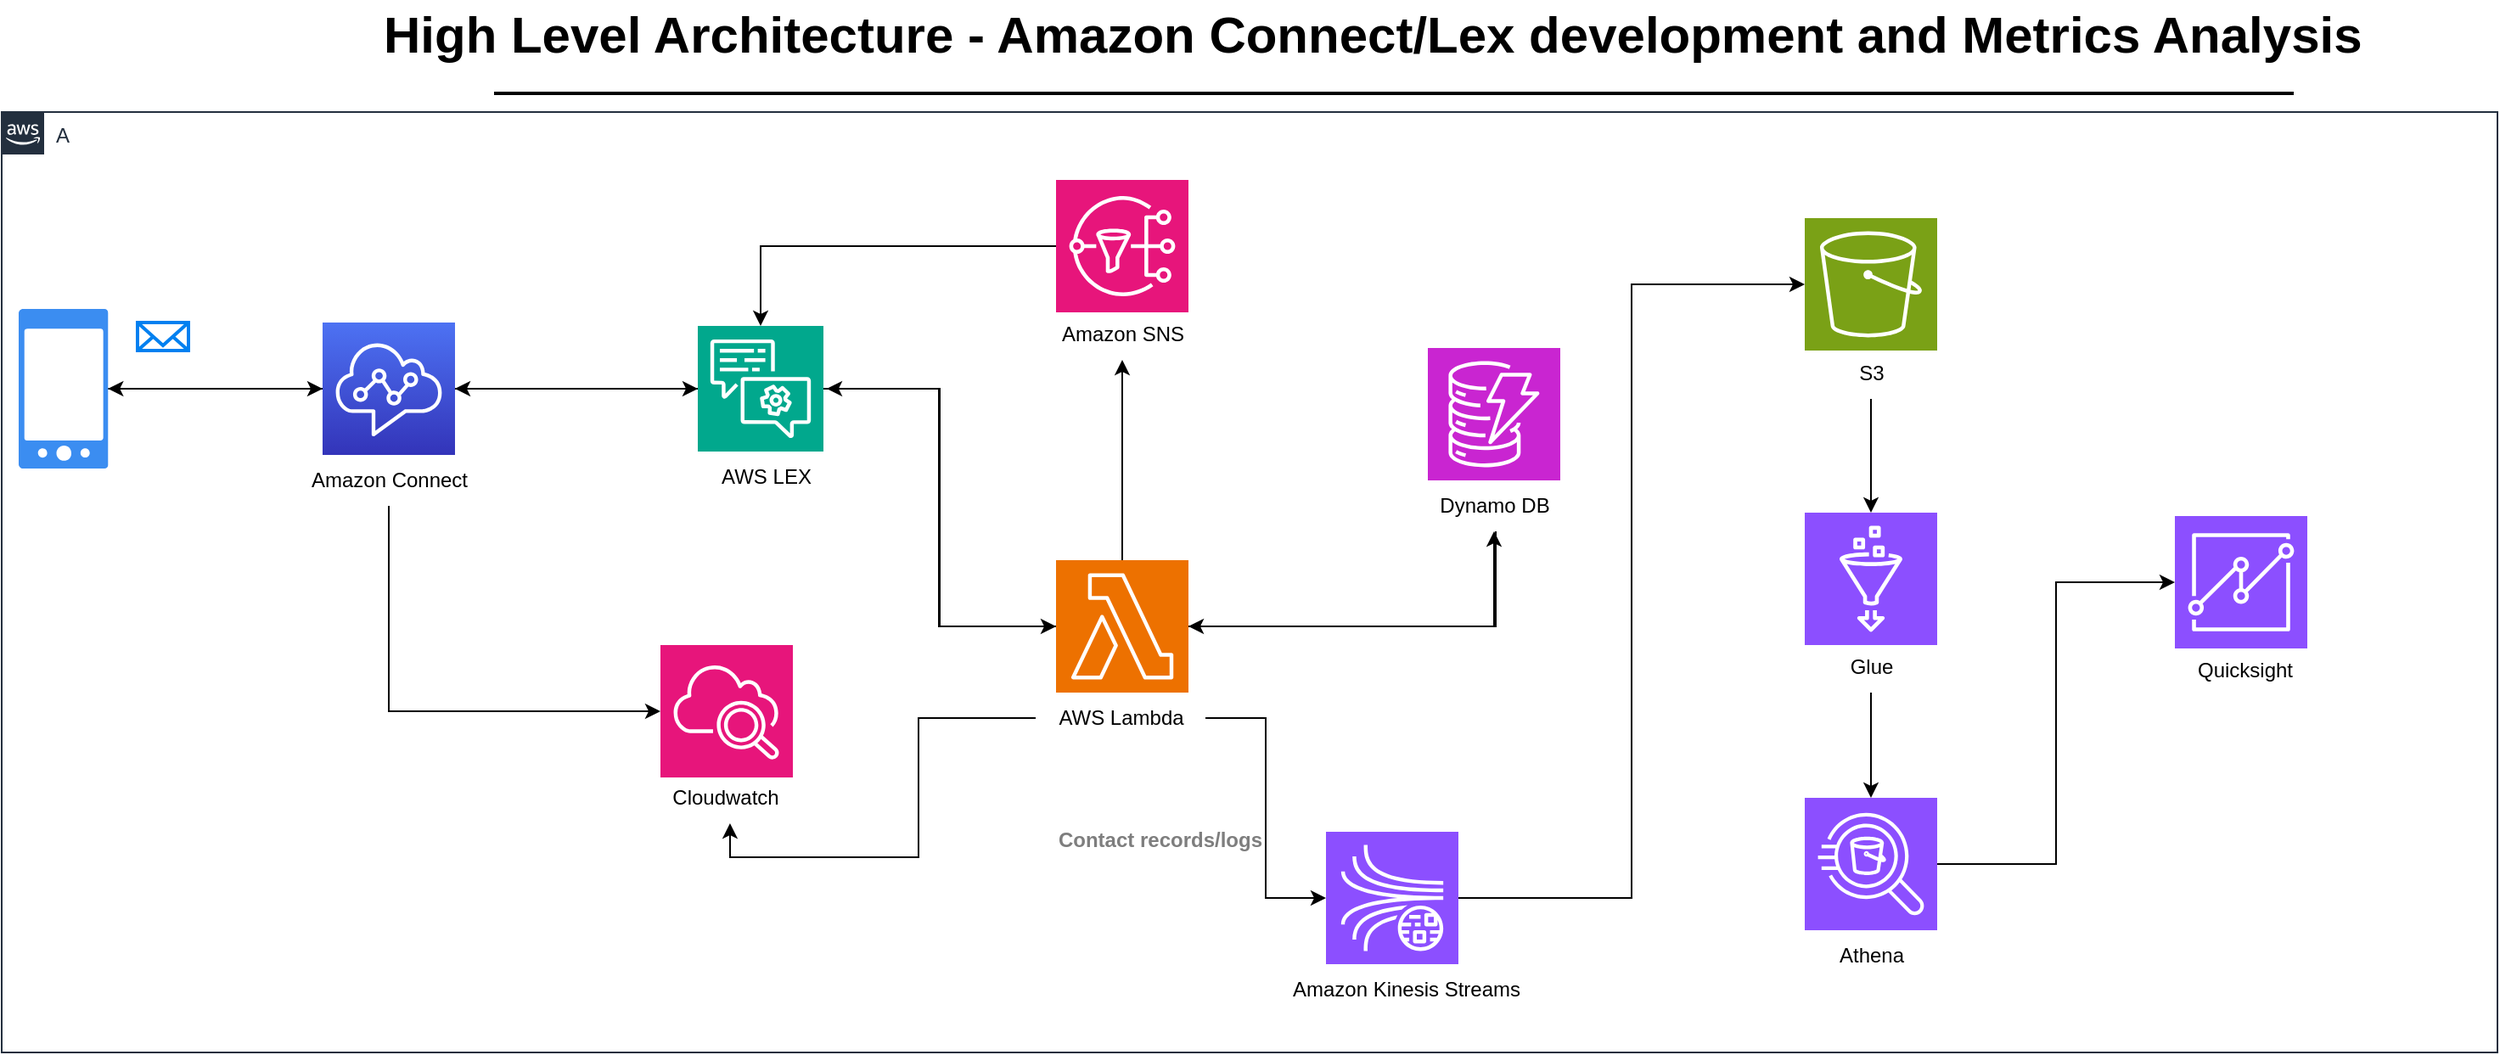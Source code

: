<mxfile version="23.1.7" type="github">
  <diagram id="Ht1M8jgEwFfnCIfOTk4-" name="Page-1">
    <mxGraphModel dx="1434" dy="738" grid="1" gridSize="10" guides="1" tooltips="1" connect="1" arrows="1" fold="1" page="1" pageScale="1" pageWidth="827" pageHeight="1169" math="0" shadow="0">
      <root>
        <mxCell id="0" />
        <mxCell id="1" parent="0" />
        <mxCell id="UEzPUAAOIrF-is8g5C7q-2" value="A" style="points=[[0,0],[0.25,0],[0.5,0],[0.75,0],[1,0],[1,0.25],[1,0.5],[1,0.75],[1,1],[0.75,1],[0.5,1],[0.25,1],[0,1],[0,0.75],[0,0.5],[0,0.25]];outlineConnect=0;gradientColor=none;html=1;whiteSpace=wrap;fontSize=12;fontStyle=0;shape=mxgraph.aws4.group;grIcon=mxgraph.aws4.group_aws_cloud_alt;strokeColor=#232F3E;fillColor=none;verticalAlign=top;align=left;spacingLeft=30;fontColor=#232F3E;dashed=0;container=1;pointerEvents=0;collapsible=0;recursiveResize=0;" parent="1" vertex="1">
          <mxGeometry x="80" y="196" width="1470" height="554" as="geometry" />
        </mxCell>
        <mxCell id="vJbluxK9Uy7scYeol4FW-35" style="edgeStyle=orthogonalEdgeStyle;rounded=0;orthogonalLoop=1;jettySize=auto;html=1;" edge="1" parent="UEzPUAAOIrF-is8g5C7q-2" source="vJbluxK9Uy7scYeol4FW-2" target="vJbluxK9Uy7scYeol4FW-8">
          <mxGeometry relative="1" as="geometry" />
        </mxCell>
        <mxCell id="vJbluxK9Uy7scYeol4FW-69" style="edgeStyle=orthogonalEdgeStyle;rounded=0;orthogonalLoop=1;jettySize=auto;html=1;" edge="1" parent="UEzPUAAOIrF-is8g5C7q-2" source="vJbluxK9Uy7scYeol4FW-2" target="vJbluxK9Uy7scYeol4FW-10">
          <mxGeometry relative="1" as="geometry" />
        </mxCell>
        <mxCell id="vJbluxK9Uy7scYeol4FW-2" value="" style="sketch=0;points=[[0,0,0],[0.25,0,0],[0.5,0,0],[0.75,0,0],[1,0,0],[0,1,0],[0.25,1,0],[0.5,1,0],[0.75,1,0],[1,1,0],[0,0.25,0],[0,0.5,0],[0,0.75,0],[1,0.25,0],[1,0.5,0],[1,0.75,0]];outlineConnect=0;fontColor=#232F3E;gradientColor=#4D72F3;gradientDirection=north;fillColor=#3334B9;strokeColor=#ffffff;dashed=0;verticalLabelPosition=bottom;verticalAlign=top;align=center;html=1;fontSize=12;fontStyle=0;aspect=fixed;shape=mxgraph.aws4.resourceIcon;resIcon=mxgraph.aws4.connect;" vertex="1" parent="UEzPUAAOIrF-is8g5C7q-2">
          <mxGeometry x="189" y="124" width="78" height="78" as="geometry" />
        </mxCell>
        <mxCell id="vJbluxK9Uy7scYeol4FW-36" style="edgeStyle=orthogonalEdgeStyle;rounded=0;orthogonalLoop=1;jettySize=auto;html=1;" edge="1" parent="UEzPUAAOIrF-is8g5C7q-2" source="vJbluxK9Uy7scYeol4FW-8" target="vJbluxK9Uy7scYeol4FW-2">
          <mxGeometry relative="1" as="geometry" />
        </mxCell>
        <mxCell id="vJbluxK9Uy7scYeol4FW-8" value="" style="sketch=0;html=1;aspect=fixed;strokeColor=none;shadow=0;fillColor=#3B8DF1;verticalAlign=top;labelPosition=center;verticalLabelPosition=bottom;shape=mxgraph.gcp2.phone_android" vertex="1" parent="UEzPUAAOIrF-is8g5C7q-2">
          <mxGeometry x="10" y="116" width="52.64" height="94" as="geometry" />
        </mxCell>
        <mxCell id="vJbluxK9Uy7scYeol4FW-54" style="edgeStyle=orthogonalEdgeStyle;rounded=0;orthogonalLoop=1;jettySize=auto;html=1;" edge="1" parent="UEzPUAAOIrF-is8g5C7q-2" source="vJbluxK9Uy7scYeol4FW-10" target="vJbluxK9Uy7scYeol4FW-2">
          <mxGeometry relative="1" as="geometry" />
        </mxCell>
        <mxCell id="vJbluxK9Uy7scYeol4FW-10" value="" style="sketch=0;points=[[0,0,0],[0.25,0,0],[0.5,0,0],[0.75,0,0],[1,0,0],[0,1,0],[0.25,1,0],[0.5,1,0],[0.75,1,0],[1,1,0],[0,0.25,0],[0,0.5,0],[0,0.75,0],[1,0.25,0],[1,0.5,0],[1,0.75,0]];outlineConnect=0;fontColor=#232F3E;fillColor=#01A88D;strokeColor=#ffffff;dashed=0;verticalLabelPosition=bottom;verticalAlign=top;align=center;html=1;fontSize=12;fontStyle=0;aspect=fixed;shape=mxgraph.aws4.resourceIcon;resIcon=mxgraph.aws4.lex;" vertex="1" parent="UEzPUAAOIrF-is8g5C7q-2">
          <mxGeometry x="410" y="126" width="74" height="74" as="geometry" />
        </mxCell>
        <mxCell id="vJbluxK9Uy7scYeol4FW-63" style="edgeStyle=orthogonalEdgeStyle;rounded=0;orthogonalLoop=1;jettySize=auto;html=1;" edge="1" parent="UEzPUAAOIrF-is8g5C7q-2" source="vJbluxK9Uy7scYeol4FW-12" target="vJbluxK9Uy7scYeol4FW-29">
          <mxGeometry relative="1" as="geometry" />
        </mxCell>
        <mxCell id="vJbluxK9Uy7scYeol4FW-66" style="edgeStyle=orthogonalEdgeStyle;rounded=0;orthogonalLoop=1;jettySize=auto;html=1;" edge="1" parent="UEzPUAAOIrF-is8g5C7q-2" source="vJbluxK9Uy7scYeol4FW-12" target="vJbluxK9Uy7scYeol4FW-59">
          <mxGeometry relative="1" as="geometry" />
        </mxCell>
        <mxCell id="vJbluxK9Uy7scYeol4FW-71" style="edgeStyle=orthogonalEdgeStyle;rounded=0;orthogonalLoop=1;jettySize=auto;html=1;" edge="1" parent="UEzPUAAOIrF-is8g5C7q-2">
          <mxGeometry relative="1" as="geometry">
            <mxPoint x="623" y="303" as="sourcePoint" />
            <mxPoint x="486" y="163" as="targetPoint" />
            <Array as="points">
              <mxPoint x="552" y="303" />
              <mxPoint x="552" y="163" />
            </Array>
          </mxGeometry>
        </mxCell>
        <mxCell id="vJbluxK9Uy7scYeol4FW-12" value="" style="sketch=0;points=[[0,0,0],[0.25,0,0],[0.5,0,0],[0.75,0,0],[1,0,0],[0,1,0],[0.25,1,0],[0.5,1,0],[0.75,1,0],[1,1,0],[0,0.25,0],[0,0.5,0],[0,0.75,0],[1,0.25,0],[1,0.5,0],[1,0.75,0]];outlineConnect=0;fontColor=#232F3E;fillColor=#ED7100;strokeColor=#ffffff;dashed=0;verticalLabelPosition=bottom;verticalAlign=top;align=center;html=1;fontSize=12;fontStyle=0;aspect=fixed;shape=mxgraph.aws4.resourceIcon;resIcon=mxgraph.aws4.lambda;" vertex="1" parent="UEzPUAAOIrF-is8g5C7q-2">
          <mxGeometry x="621" y="264" width="78" height="78" as="geometry" />
        </mxCell>
        <mxCell id="vJbluxK9Uy7scYeol4FW-14" value="" style="sketch=0;points=[[0,0,0],[0.25,0,0],[0.5,0,0],[0.75,0,0],[1,0,0],[0,1,0],[0.25,1,0],[0.5,1,0],[0.75,1,0],[1,1,0],[0,0.25,0],[0,0.5,0],[0,0.75,0],[1,0.25,0],[1,0.5,0],[1,0.75,0]];outlineConnect=0;fontColor=#232F3E;fillColor=#C925D1;strokeColor=#ffffff;dashed=0;verticalLabelPosition=bottom;verticalAlign=top;align=center;html=1;fontSize=12;fontStyle=0;aspect=fixed;shape=mxgraph.aws4.resourceIcon;resIcon=mxgraph.aws4.dynamodb;" vertex="1" parent="UEzPUAAOIrF-is8g5C7q-2">
          <mxGeometry x="840" y="139" width="78" height="78" as="geometry" />
        </mxCell>
        <mxCell id="vJbluxK9Uy7scYeol4FW-16" value="" style="sketch=0;points=[[0,0,0],[0.25,0,0],[0.5,0,0],[0.75,0,0],[1,0,0],[0,1,0],[0.25,1,0],[0.5,1,0],[0.75,1,0],[1,1,0],[0,0.25,0],[0,0.5,0],[0,0.75,0],[1,0.25,0],[1,0.5,0],[1,0.75,0]];points=[[0,0,0],[0.25,0,0],[0.5,0,0],[0.75,0,0],[1,0,0],[0,1,0],[0.25,1,0],[0.5,1,0],[0.75,1,0],[1,1,0],[0,0.25,0],[0,0.5,0],[0,0.75,0],[1,0.25,0],[1,0.5,0],[1,0.75,0]];outlineConnect=0;fontColor=#232F3E;fillColor=#E7157B;strokeColor=#ffffff;dashed=0;verticalLabelPosition=bottom;verticalAlign=top;align=center;html=1;fontSize=12;fontStyle=0;aspect=fixed;shape=mxgraph.aws4.resourceIcon;resIcon=mxgraph.aws4.cloudwatch_2;" vertex="1" parent="UEzPUAAOIrF-is8g5C7q-2">
          <mxGeometry x="388" y="314" width="78" height="78" as="geometry" />
        </mxCell>
        <mxCell id="vJbluxK9Uy7scYeol4FW-18" value="" style="shape=image;html=1;verticalAlign=top;verticalLabelPosition=bottom;labelBackgroundColor=#ffffff;imageAspect=0;aspect=fixed;image=https://cdn1.iconfinder.com/data/icons/social-media-2285/512/Colored_Facebook3_svg-128.png" vertex="1" parent="UEzPUAAOIrF-is8g5C7q-2">
          <mxGeometry x="50" y="76" width="34" height="34" as="geometry" />
        </mxCell>
        <mxCell id="vJbluxK9Uy7scYeol4FW-19" value="" style="shape=image;html=1;verticalAlign=top;verticalLabelPosition=bottom;labelBackgroundColor=#ffffff;imageAspect=0;aspect=fixed;image=https://cdn3.iconfinder.com/data/icons/2018-social-media-logotypes/1000/2018_social_media_popular_app_logo-whatsapp-128.png" vertex="1" parent="UEzPUAAOIrF-is8g5C7q-2">
          <mxGeometry x="48" y="217" width="36" height="36" as="geometry" />
        </mxCell>
        <mxCell id="vJbluxK9Uy7scYeol4FW-39" style="edgeStyle=orthogonalEdgeStyle;rounded=0;orthogonalLoop=1;jettySize=auto;html=1;" edge="1" parent="UEzPUAAOIrF-is8g5C7q-2" source="vJbluxK9Uy7scYeol4FW-20" target="vJbluxK9Uy7scYeol4FW-16">
          <mxGeometry relative="1" as="geometry">
            <Array as="points">
              <mxPoint x="228" y="353" />
            </Array>
          </mxGeometry>
        </mxCell>
        <mxCell id="vJbluxK9Uy7scYeol4FW-20" value="Amazon Connect" style="text;html=1;align=center;verticalAlign=middle;resizable=0;points=[];autosize=1;strokeColor=none;fillColor=none;" vertex="1" parent="UEzPUAAOIrF-is8g5C7q-2">
          <mxGeometry x="168" y="202" width="120" height="30" as="geometry" />
        </mxCell>
        <mxCell id="vJbluxK9Uy7scYeol4FW-25" value="AWS LEX" style="text;html=1;align=center;verticalAlign=middle;resizable=0;points=[];autosize=1;strokeColor=none;fillColor=none;" vertex="1" parent="UEzPUAAOIrF-is8g5C7q-2">
          <mxGeometry x="410" y="200" width="80" height="30" as="geometry" />
        </mxCell>
        <mxCell id="vJbluxK9Uy7scYeol4FW-26" value="AWS Lambda" style="text;html=1;align=center;verticalAlign=middle;resizable=0;points=[];autosize=1;strokeColor=none;fillColor=none;" vertex="1" parent="UEzPUAAOIrF-is8g5C7q-2">
          <mxGeometry x="609" y="342" width="100" height="30" as="geometry" />
        </mxCell>
        <mxCell id="vJbluxK9Uy7scYeol4FW-65" style="edgeStyle=orthogonalEdgeStyle;rounded=0;orthogonalLoop=1;jettySize=auto;html=1;" edge="1" parent="UEzPUAAOIrF-is8g5C7q-2" source="vJbluxK9Uy7scYeol4FW-29" target="vJbluxK9Uy7scYeol4FW-12">
          <mxGeometry relative="1" as="geometry">
            <Array as="points">
              <mxPoint x="880" y="303" />
            </Array>
          </mxGeometry>
        </mxCell>
        <mxCell id="vJbluxK9Uy7scYeol4FW-29" value="Dynamo DB" style="text;html=1;align=center;verticalAlign=middle;resizable=0;points=[];autosize=1;strokeColor=none;fillColor=none;" vertex="1" parent="UEzPUAAOIrF-is8g5C7q-2">
          <mxGeometry x="834" y="217" width="90" height="30" as="geometry" />
        </mxCell>
        <mxCell id="vJbluxK9Uy7scYeol4FW-32" value="Cloudwatch" style="text;html=1;align=center;verticalAlign=middle;resizable=0;points=[];autosize=1;strokeColor=none;fillColor=none;" vertex="1" parent="UEzPUAAOIrF-is8g5C7q-2">
          <mxGeometry x="381" y="389" width="90" height="30" as="geometry" />
        </mxCell>
        <mxCell id="vJbluxK9Uy7scYeol4FW-56" value="" style="sketch=0;points=[[0,0,0],[0.25,0,0],[0.5,0,0],[0.75,0,0],[1,0,0],[0,1,0],[0.25,1,0],[0.5,1,0],[0.75,1,0],[1,1,0],[0,0.25,0],[0,0.5,0],[0,0.75,0],[1,0.25,0],[1,0.5,0],[1,0.75,0]];outlineConnect=0;fontColor=#232F3E;fillColor=#E7157B;strokeColor=#ffffff;dashed=0;verticalLabelPosition=bottom;verticalAlign=top;align=center;html=1;fontSize=12;fontStyle=0;aspect=fixed;shape=mxgraph.aws4.resourceIcon;resIcon=mxgraph.aws4.sns;" vertex="1" parent="UEzPUAAOIrF-is8g5C7q-2">
          <mxGeometry x="621" y="40" width="78" height="78" as="geometry" />
        </mxCell>
        <mxCell id="vJbluxK9Uy7scYeol4FW-59" value="Amazon SNS" style="text;html=1;align=center;verticalAlign=middle;resizable=0;points=[];autosize=1;strokeColor=none;fillColor=none;" vertex="1" parent="UEzPUAAOIrF-is8g5C7q-2">
          <mxGeometry x="610" y="116" width="100" height="30" as="geometry" />
        </mxCell>
        <mxCell id="vJbluxK9Uy7scYeol4FW-70" style="edgeStyle=orthogonalEdgeStyle;rounded=0;orthogonalLoop=1;jettySize=auto;html=1;entryX=0;entryY=0.5;entryDx=0;entryDy=0;entryPerimeter=0;" edge="1" parent="UEzPUAAOIrF-is8g5C7q-2" source="vJbluxK9Uy7scYeol4FW-10" target="vJbluxK9Uy7scYeol4FW-12">
          <mxGeometry relative="1" as="geometry" />
        </mxCell>
        <mxCell id="vJbluxK9Uy7scYeol4FW-72" style="edgeStyle=orthogonalEdgeStyle;rounded=0;orthogonalLoop=1;jettySize=auto;html=1;entryX=0.5;entryY=0;entryDx=0;entryDy=0;entryPerimeter=0;" edge="1" parent="UEzPUAAOIrF-is8g5C7q-2" source="vJbluxK9Uy7scYeol4FW-56" target="vJbluxK9Uy7scYeol4FW-10">
          <mxGeometry relative="1" as="geometry" />
        </mxCell>
        <mxCell id="vJbluxK9Uy7scYeol4FW-73" style="edgeStyle=orthogonalEdgeStyle;rounded=0;orthogonalLoop=1;jettySize=auto;html=1;entryX=0.533;entryY=1;entryDx=0;entryDy=0;entryPerimeter=0;" edge="1" parent="UEzPUAAOIrF-is8g5C7q-2" source="vJbluxK9Uy7scYeol4FW-26" target="vJbluxK9Uy7scYeol4FW-32">
          <mxGeometry relative="1" as="geometry" />
        </mxCell>
        <mxCell id="vJbluxK9Uy7scYeol4FW-74" value="" style="html=1;verticalLabelPosition=bottom;align=center;labelBackgroundColor=#ffffff;verticalAlign=top;strokeWidth=2;strokeColor=#0080F0;shadow=0;dashed=0;shape=mxgraph.ios7.icons.mail;" vertex="1" parent="UEzPUAAOIrF-is8g5C7q-2">
          <mxGeometry x="80" y="124" width="30" height="16.5" as="geometry" />
        </mxCell>
        <mxCell id="vJbluxK9Uy7scYeol4FW-75" value="" style="shape=image;html=1;verticalAlign=top;verticalLabelPosition=bottom;labelBackgroundColor=#ffffff;imageAspect=0;aspect=fixed;image=https://cdn4.iconfinder.com/data/icons/ios-web-user-interface-multi-circle-flat-vol-6/512/Fasten_pin_push_pushpin_tack_thumb_thumbtack-128.png" vertex="1" parent="UEzPUAAOIrF-is8g5C7q-2">
          <mxGeometry x="79" y="171" width="31" height="31" as="geometry" />
        </mxCell>
        <mxCell id="vJbluxK9Uy7scYeol4FW-76" value="" style="sketch=0;points=[[0,0,0],[0.25,0,0],[0.5,0,0],[0.75,0,0],[1,0,0],[0,1,0],[0.25,1,0],[0.5,1,0],[0.75,1,0],[1,1,0],[0,0.25,0],[0,0.5,0],[0,0.75,0],[1,0.25,0],[1,0.5,0],[1,0.75,0]];outlineConnect=0;fontColor=#232F3E;fillColor=#7AA116;strokeColor=#ffffff;dashed=0;verticalLabelPosition=bottom;verticalAlign=top;align=center;html=1;fontSize=12;fontStyle=0;aspect=fixed;shape=mxgraph.aws4.resourceIcon;resIcon=mxgraph.aws4.s3;" vertex="1" parent="UEzPUAAOIrF-is8g5C7q-2">
          <mxGeometry x="1062" y="62.5" width="78" height="78" as="geometry" />
        </mxCell>
        <mxCell id="vJbluxK9Uy7scYeol4FW-79" value="" style="sketch=0;points=[[0,0,0],[0.25,0,0],[0.5,0,0],[0.75,0,0],[1,0,0],[0,1,0],[0.25,1,0],[0.5,1,0],[0.75,1,0],[1,1,0],[0,0.25,0],[0,0.5,0],[0,0.75,0],[1,0.25,0],[1,0.5,0],[1,0.75,0]];outlineConnect=0;fontColor=#232F3E;fillColor=#8C4FFF;strokeColor=#ffffff;dashed=0;verticalLabelPosition=bottom;verticalAlign=top;align=center;html=1;fontSize=12;fontStyle=0;aspect=fixed;shape=mxgraph.aws4.resourceIcon;resIcon=mxgraph.aws4.kinesis_data_streams;" vertex="1" parent="UEzPUAAOIrF-is8g5C7q-2">
          <mxGeometry x="780" y="424" width="78" height="78" as="geometry" />
        </mxCell>
        <mxCell id="vJbluxK9Uy7scYeol4FW-82" value="Contact records/logs" style="text;html=1;align=center;verticalAlign=middle;resizable=0;points=[];autosize=1;strokeColor=none;fillColor=none;fontStyle=1;textOpacity=50;" vertex="1" parent="UEzPUAAOIrF-is8g5C7q-2">
          <mxGeometry x="612" y="414" width="140" height="30" as="geometry" />
        </mxCell>
        <mxCell id="vJbluxK9Uy7scYeol4FW-83" value="" style="sketch=0;points=[[0,0,0],[0.25,0,0],[0.5,0,0],[0.75,0,0],[1,0,0],[0,1,0],[0.25,1,0],[0.5,1,0],[0.75,1,0],[1,1,0],[0,0.25,0],[0,0.5,0],[0,0.75,0],[1,0.25,0],[1,0.5,0],[1,0.75,0]];outlineConnect=0;fontColor=#232F3E;fillColor=#8C4FFF;strokeColor=#ffffff;dashed=0;verticalLabelPosition=bottom;verticalAlign=top;align=center;html=1;fontSize=12;fontStyle=0;aspect=fixed;shape=mxgraph.aws4.resourceIcon;resIcon=mxgraph.aws4.athena;" vertex="1" parent="UEzPUAAOIrF-is8g5C7q-2">
          <mxGeometry x="1062" y="404" width="78" height="78" as="geometry" />
        </mxCell>
        <mxCell id="vJbluxK9Uy7scYeol4FW-86" value="" style="sketch=0;points=[[0,0,0],[0.25,0,0],[0.5,0,0],[0.75,0,0],[1,0,0],[0,1,0],[0.25,1,0],[0.5,1,0],[0.75,1,0],[1,1,0],[0,0.25,0],[0,0.5,0],[0,0.75,0],[1,0.25,0],[1,0.5,0],[1,0.75,0]];outlineConnect=0;fontColor=#232F3E;fillColor=#8C4FFF;strokeColor=#ffffff;dashed=0;verticalLabelPosition=bottom;verticalAlign=top;align=center;html=1;fontSize=12;fontStyle=0;aspect=fixed;shape=mxgraph.aws4.resourceIcon;resIcon=mxgraph.aws4.glue;" vertex="1" parent="UEzPUAAOIrF-is8g5C7q-2">
          <mxGeometry x="1062" y="236" width="78" height="78" as="geometry" />
        </mxCell>
        <mxCell id="vJbluxK9Uy7scYeol4FW-87" style="edgeStyle=orthogonalEdgeStyle;rounded=0;orthogonalLoop=1;jettySize=auto;html=1;entryX=0;entryY=0.5;entryDx=0;entryDy=0;entryPerimeter=0;" edge="1" parent="UEzPUAAOIrF-is8g5C7q-2" source="vJbluxK9Uy7scYeol4FW-26" target="vJbluxK9Uy7scYeol4FW-79">
          <mxGeometry relative="1" as="geometry" />
        </mxCell>
        <mxCell id="vJbluxK9Uy7scYeol4FW-88" style="edgeStyle=orthogonalEdgeStyle;rounded=0;orthogonalLoop=1;jettySize=auto;html=1;entryX=0;entryY=0.5;entryDx=0;entryDy=0;entryPerimeter=0;" edge="1" parent="UEzPUAAOIrF-is8g5C7q-2" source="vJbluxK9Uy7scYeol4FW-79" target="vJbluxK9Uy7scYeol4FW-76">
          <mxGeometry relative="1" as="geometry" />
        </mxCell>
        <mxCell id="vJbluxK9Uy7scYeol4FW-80" value="Amazon Kinesis Streams" style="text;html=1;align=center;verticalAlign=middle;resizable=0;points=[];autosize=1;strokeColor=none;fillColor=none;" vertex="1" parent="UEzPUAAOIrF-is8g5C7q-2">
          <mxGeometry x="747" y="502" width="160" height="30" as="geometry" />
        </mxCell>
        <mxCell id="vJbluxK9Uy7scYeol4FW-78" value="S3" style="text;html=1;align=center;verticalAlign=middle;resizable=0;points=[];autosize=1;strokeColor=none;fillColor=none;" vertex="1" parent="UEzPUAAOIrF-is8g5C7q-2">
          <mxGeometry x="1081" y="139" width="40" height="30" as="geometry" />
        </mxCell>
        <mxCell id="vJbluxK9Uy7scYeol4FW-91" style="edgeStyle=orthogonalEdgeStyle;rounded=0;orthogonalLoop=1;jettySize=auto;html=1;entryX=0.5;entryY=0;entryDx=0;entryDy=0;entryPerimeter=0;" edge="1" parent="UEzPUAAOIrF-is8g5C7q-2" source="vJbluxK9Uy7scYeol4FW-78" target="vJbluxK9Uy7scYeol4FW-86">
          <mxGeometry relative="1" as="geometry" />
        </mxCell>
        <mxCell id="vJbluxK9Uy7scYeol4FW-84" value="Athena" style="text;html=1;align=center;verticalAlign=middle;resizable=0;points=[];autosize=1;strokeColor=none;fillColor=none;" vertex="1" parent="UEzPUAAOIrF-is8g5C7q-2">
          <mxGeometry x="1071" y="482" width="60" height="30" as="geometry" />
        </mxCell>
        <mxCell id="vJbluxK9Uy7scYeol4FW-97" value="" style="sketch=0;points=[[0,0,0],[0.25,0,0],[0.5,0,0],[0.75,0,0],[1,0,0],[0,1,0],[0.25,1,0],[0.5,1,0],[0.75,1,0],[1,1,0],[0,0.25,0],[0,0.5,0],[0,0.75,0],[1,0.25,0],[1,0.5,0],[1,0.75,0]];outlineConnect=0;fontColor=#232F3E;fillColor=#8C4FFF;strokeColor=#ffffff;dashed=0;verticalLabelPosition=bottom;verticalAlign=top;align=center;html=1;fontSize=12;fontStyle=0;aspect=fixed;shape=mxgraph.aws4.resourceIcon;resIcon=mxgraph.aws4.quicksight;" vertex="1" parent="UEzPUAAOIrF-is8g5C7q-2">
          <mxGeometry x="1280" y="238" width="78" height="78" as="geometry" />
        </mxCell>
        <mxCell id="vJbluxK9Uy7scYeol4FW-98" style="edgeStyle=orthogonalEdgeStyle;rounded=0;orthogonalLoop=1;jettySize=auto;html=1;entryX=0;entryY=0.5;entryDx=0;entryDy=0;entryPerimeter=0;" edge="1" parent="UEzPUAAOIrF-is8g5C7q-2" source="vJbluxK9Uy7scYeol4FW-83" target="vJbluxK9Uy7scYeol4FW-97">
          <mxGeometry relative="1" as="geometry" />
        </mxCell>
        <mxCell id="-QjtrjUzRDEMRZ5MF8oH-47" value="High Level Architecture - Amazon Connect/Lex development and Metrics Analysis" style="text;html=1;resizable=0;points=[];autosize=1;align=left;verticalAlign=top;spacingTop=-4;fontSize=30;fontStyle=1" parent="1" vertex="1">
          <mxGeometry x="303" y="130" width="1190" height="40" as="geometry" />
        </mxCell>
        <mxCell id="SCVMTBWpLvtzJIhz15lM-1" value="" style="line;strokeWidth=2;html=1;fontSize=14;" parent="1" vertex="1">
          <mxGeometry x="370" y="180" width="1060" height="10" as="geometry" />
        </mxCell>
        <mxCell id="vJbluxK9Uy7scYeol4FW-96" style="edgeStyle=orthogonalEdgeStyle;rounded=0;orthogonalLoop=1;jettySize=auto;html=1;" edge="1" parent="1" source="vJbluxK9Uy7scYeol4FW-92" target="vJbluxK9Uy7scYeol4FW-83">
          <mxGeometry relative="1" as="geometry" />
        </mxCell>
        <mxCell id="vJbluxK9Uy7scYeol4FW-92" value="Glue" style="text;html=1;align=center;verticalAlign=middle;resizable=0;points=[];autosize=1;strokeColor=none;fillColor=none;" vertex="1" parent="1">
          <mxGeometry x="1156" y="508" width="50" height="30" as="geometry" />
        </mxCell>
        <mxCell id="vJbluxK9Uy7scYeol4FW-99" value="Quicksight" style="text;html=1;align=center;verticalAlign=middle;resizable=0;points=[];autosize=1;strokeColor=none;fillColor=none;" vertex="1" parent="1">
          <mxGeometry x="1361" y="510" width="80" height="30" as="geometry" />
        </mxCell>
      </root>
    </mxGraphModel>
  </diagram>
</mxfile>
